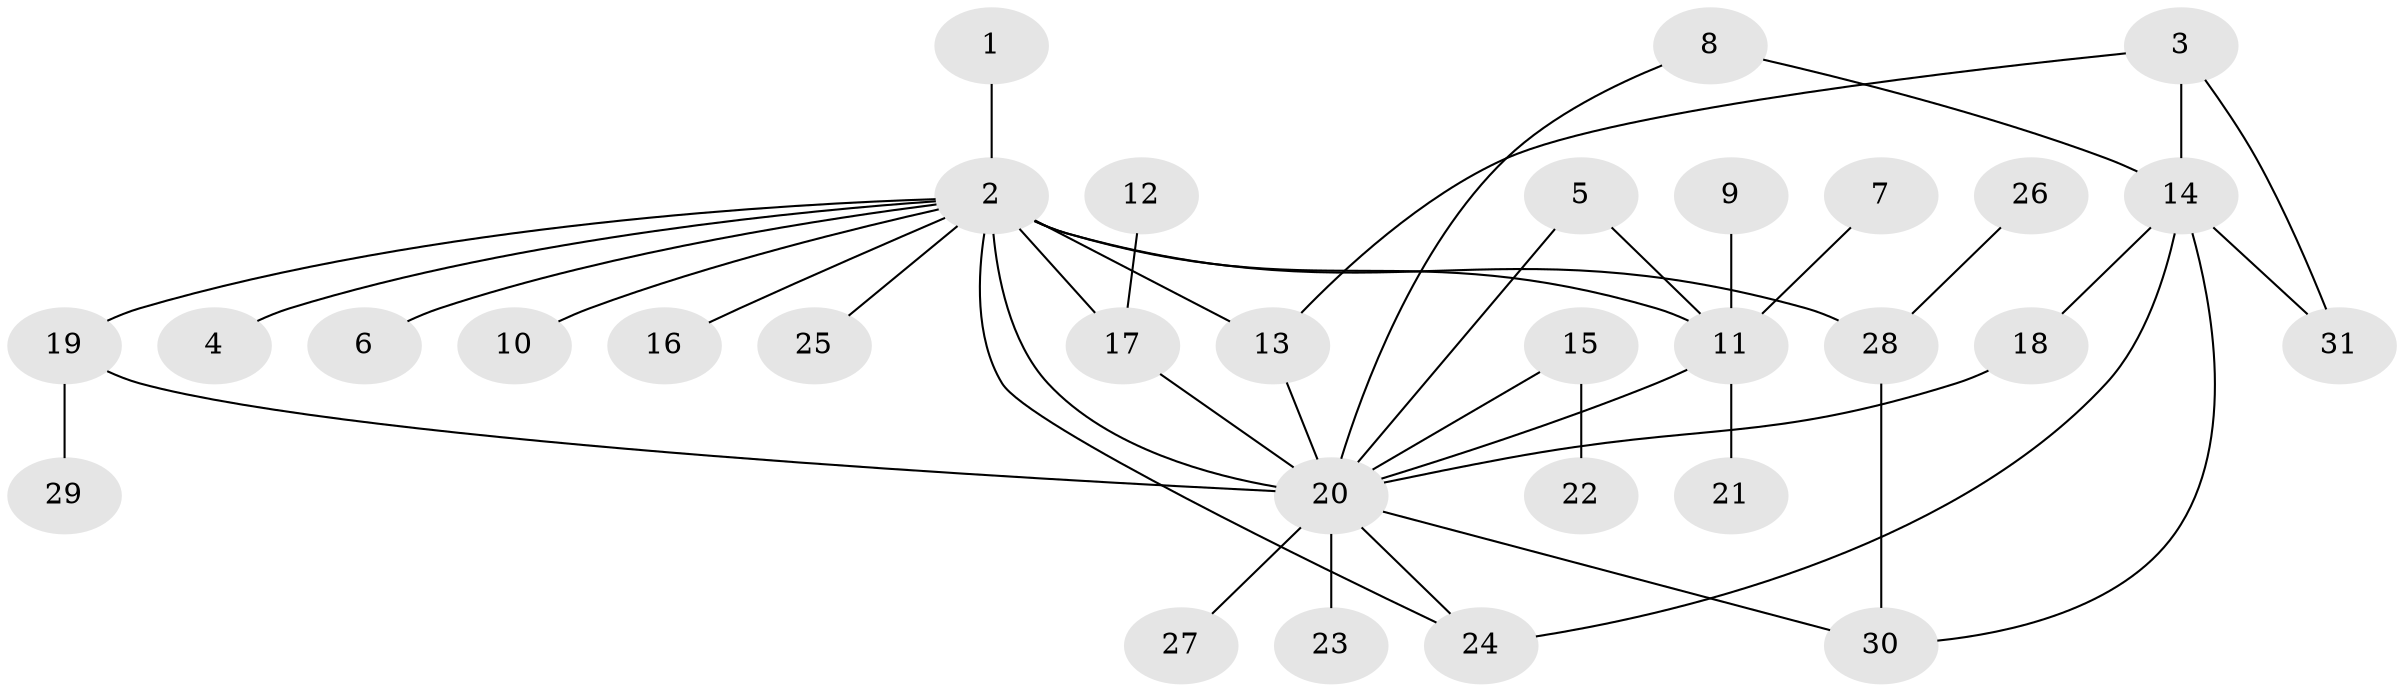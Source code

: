 // original degree distribution, {3: 0.16393442622950818, 22: 0.01639344262295082, 21: 0.01639344262295082, 8: 0.01639344262295082, 1: 0.47540983606557374, 2: 0.19672131147540983, 4: 0.08196721311475409, 7: 0.01639344262295082, 5: 0.01639344262295082}
// Generated by graph-tools (version 1.1) at 2025/01/03/09/25 03:01:38]
// undirected, 31 vertices, 42 edges
graph export_dot {
graph [start="1"]
  node [color=gray90,style=filled];
  1;
  2;
  3;
  4;
  5;
  6;
  7;
  8;
  9;
  10;
  11;
  12;
  13;
  14;
  15;
  16;
  17;
  18;
  19;
  20;
  21;
  22;
  23;
  24;
  25;
  26;
  27;
  28;
  29;
  30;
  31;
  1 -- 2 [weight=1.0];
  2 -- 4 [weight=1.0];
  2 -- 6 [weight=1.0];
  2 -- 10 [weight=1.0];
  2 -- 11 [weight=1.0];
  2 -- 13 [weight=3.0];
  2 -- 16 [weight=2.0];
  2 -- 17 [weight=2.0];
  2 -- 19 [weight=1.0];
  2 -- 20 [weight=2.0];
  2 -- 24 [weight=1.0];
  2 -- 25 [weight=1.0];
  2 -- 28 [weight=1.0];
  3 -- 13 [weight=1.0];
  3 -- 14 [weight=1.0];
  3 -- 31 [weight=1.0];
  5 -- 11 [weight=1.0];
  5 -- 20 [weight=1.0];
  7 -- 11 [weight=1.0];
  8 -- 14 [weight=1.0];
  8 -- 20 [weight=1.0];
  9 -- 11 [weight=1.0];
  11 -- 20 [weight=1.0];
  11 -- 21 [weight=1.0];
  12 -- 17 [weight=1.0];
  13 -- 20 [weight=1.0];
  14 -- 18 [weight=1.0];
  14 -- 24 [weight=1.0];
  14 -- 30 [weight=1.0];
  14 -- 31 [weight=1.0];
  15 -- 20 [weight=1.0];
  15 -- 22 [weight=1.0];
  17 -- 20 [weight=2.0];
  18 -- 20 [weight=1.0];
  19 -- 20 [weight=1.0];
  19 -- 29 [weight=1.0];
  20 -- 23 [weight=1.0];
  20 -- 24 [weight=1.0];
  20 -- 27 [weight=1.0];
  20 -- 30 [weight=1.0];
  26 -- 28 [weight=1.0];
  28 -- 30 [weight=1.0];
}
